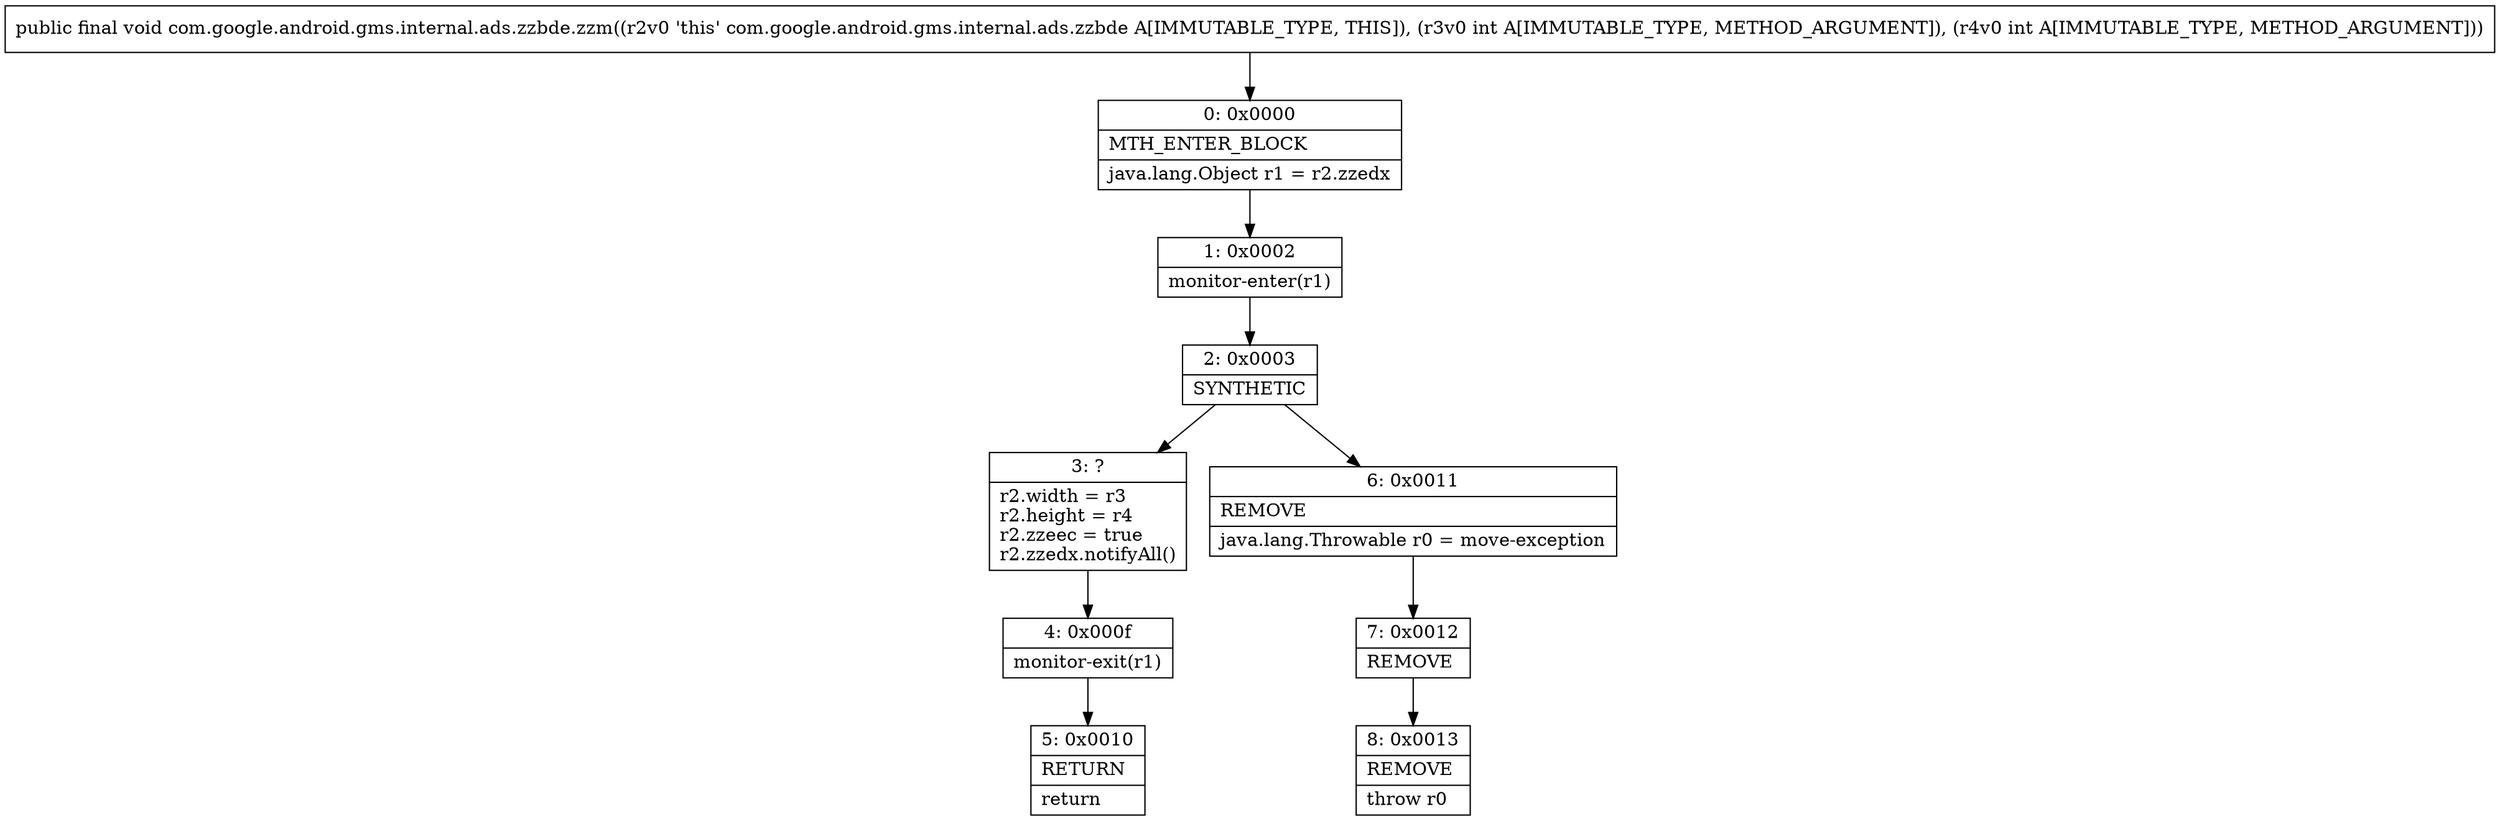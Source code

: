 digraph "CFG forcom.google.android.gms.internal.ads.zzbde.zzm(II)V" {
Node_0 [shape=record,label="{0\:\ 0x0000|MTH_ENTER_BLOCK\l|java.lang.Object r1 = r2.zzedx\l}"];
Node_1 [shape=record,label="{1\:\ 0x0002|monitor\-enter(r1)\l}"];
Node_2 [shape=record,label="{2\:\ 0x0003|SYNTHETIC\l}"];
Node_3 [shape=record,label="{3\:\ ?|r2.width = r3\lr2.height = r4\lr2.zzeec = true\lr2.zzedx.notifyAll()\l}"];
Node_4 [shape=record,label="{4\:\ 0x000f|monitor\-exit(r1)\l}"];
Node_5 [shape=record,label="{5\:\ 0x0010|RETURN\l|return\l}"];
Node_6 [shape=record,label="{6\:\ 0x0011|REMOVE\l|java.lang.Throwable r0 = move\-exception\l}"];
Node_7 [shape=record,label="{7\:\ 0x0012|REMOVE\l}"];
Node_8 [shape=record,label="{8\:\ 0x0013|REMOVE\l|throw r0\l}"];
MethodNode[shape=record,label="{public final void com.google.android.gms.internal.ads.zzbde.zzm((r2v0 'this' com.google.android.gms.internal.ads.zzbde A[IMMUTABLE_TYPE, THIS]), (r3v0 int A[IMMUTABLE_TYPE, METHOD_ARGUMENT]), (r4v0 int A[IMMUTABLE_TYPE, METHOD_ARGUMENT])) }"];
MethodNode -> Node_0;
Node_0 -> Node_1;
Node_1 -> Node_2;
Node_2 -> Node_3;
Node_2 -> Node_6;
Node_3 -> Node_4;
Node_4 -> Node_5;
Node_6 -> Node_7;
Node_7 -> Node_8;
}

